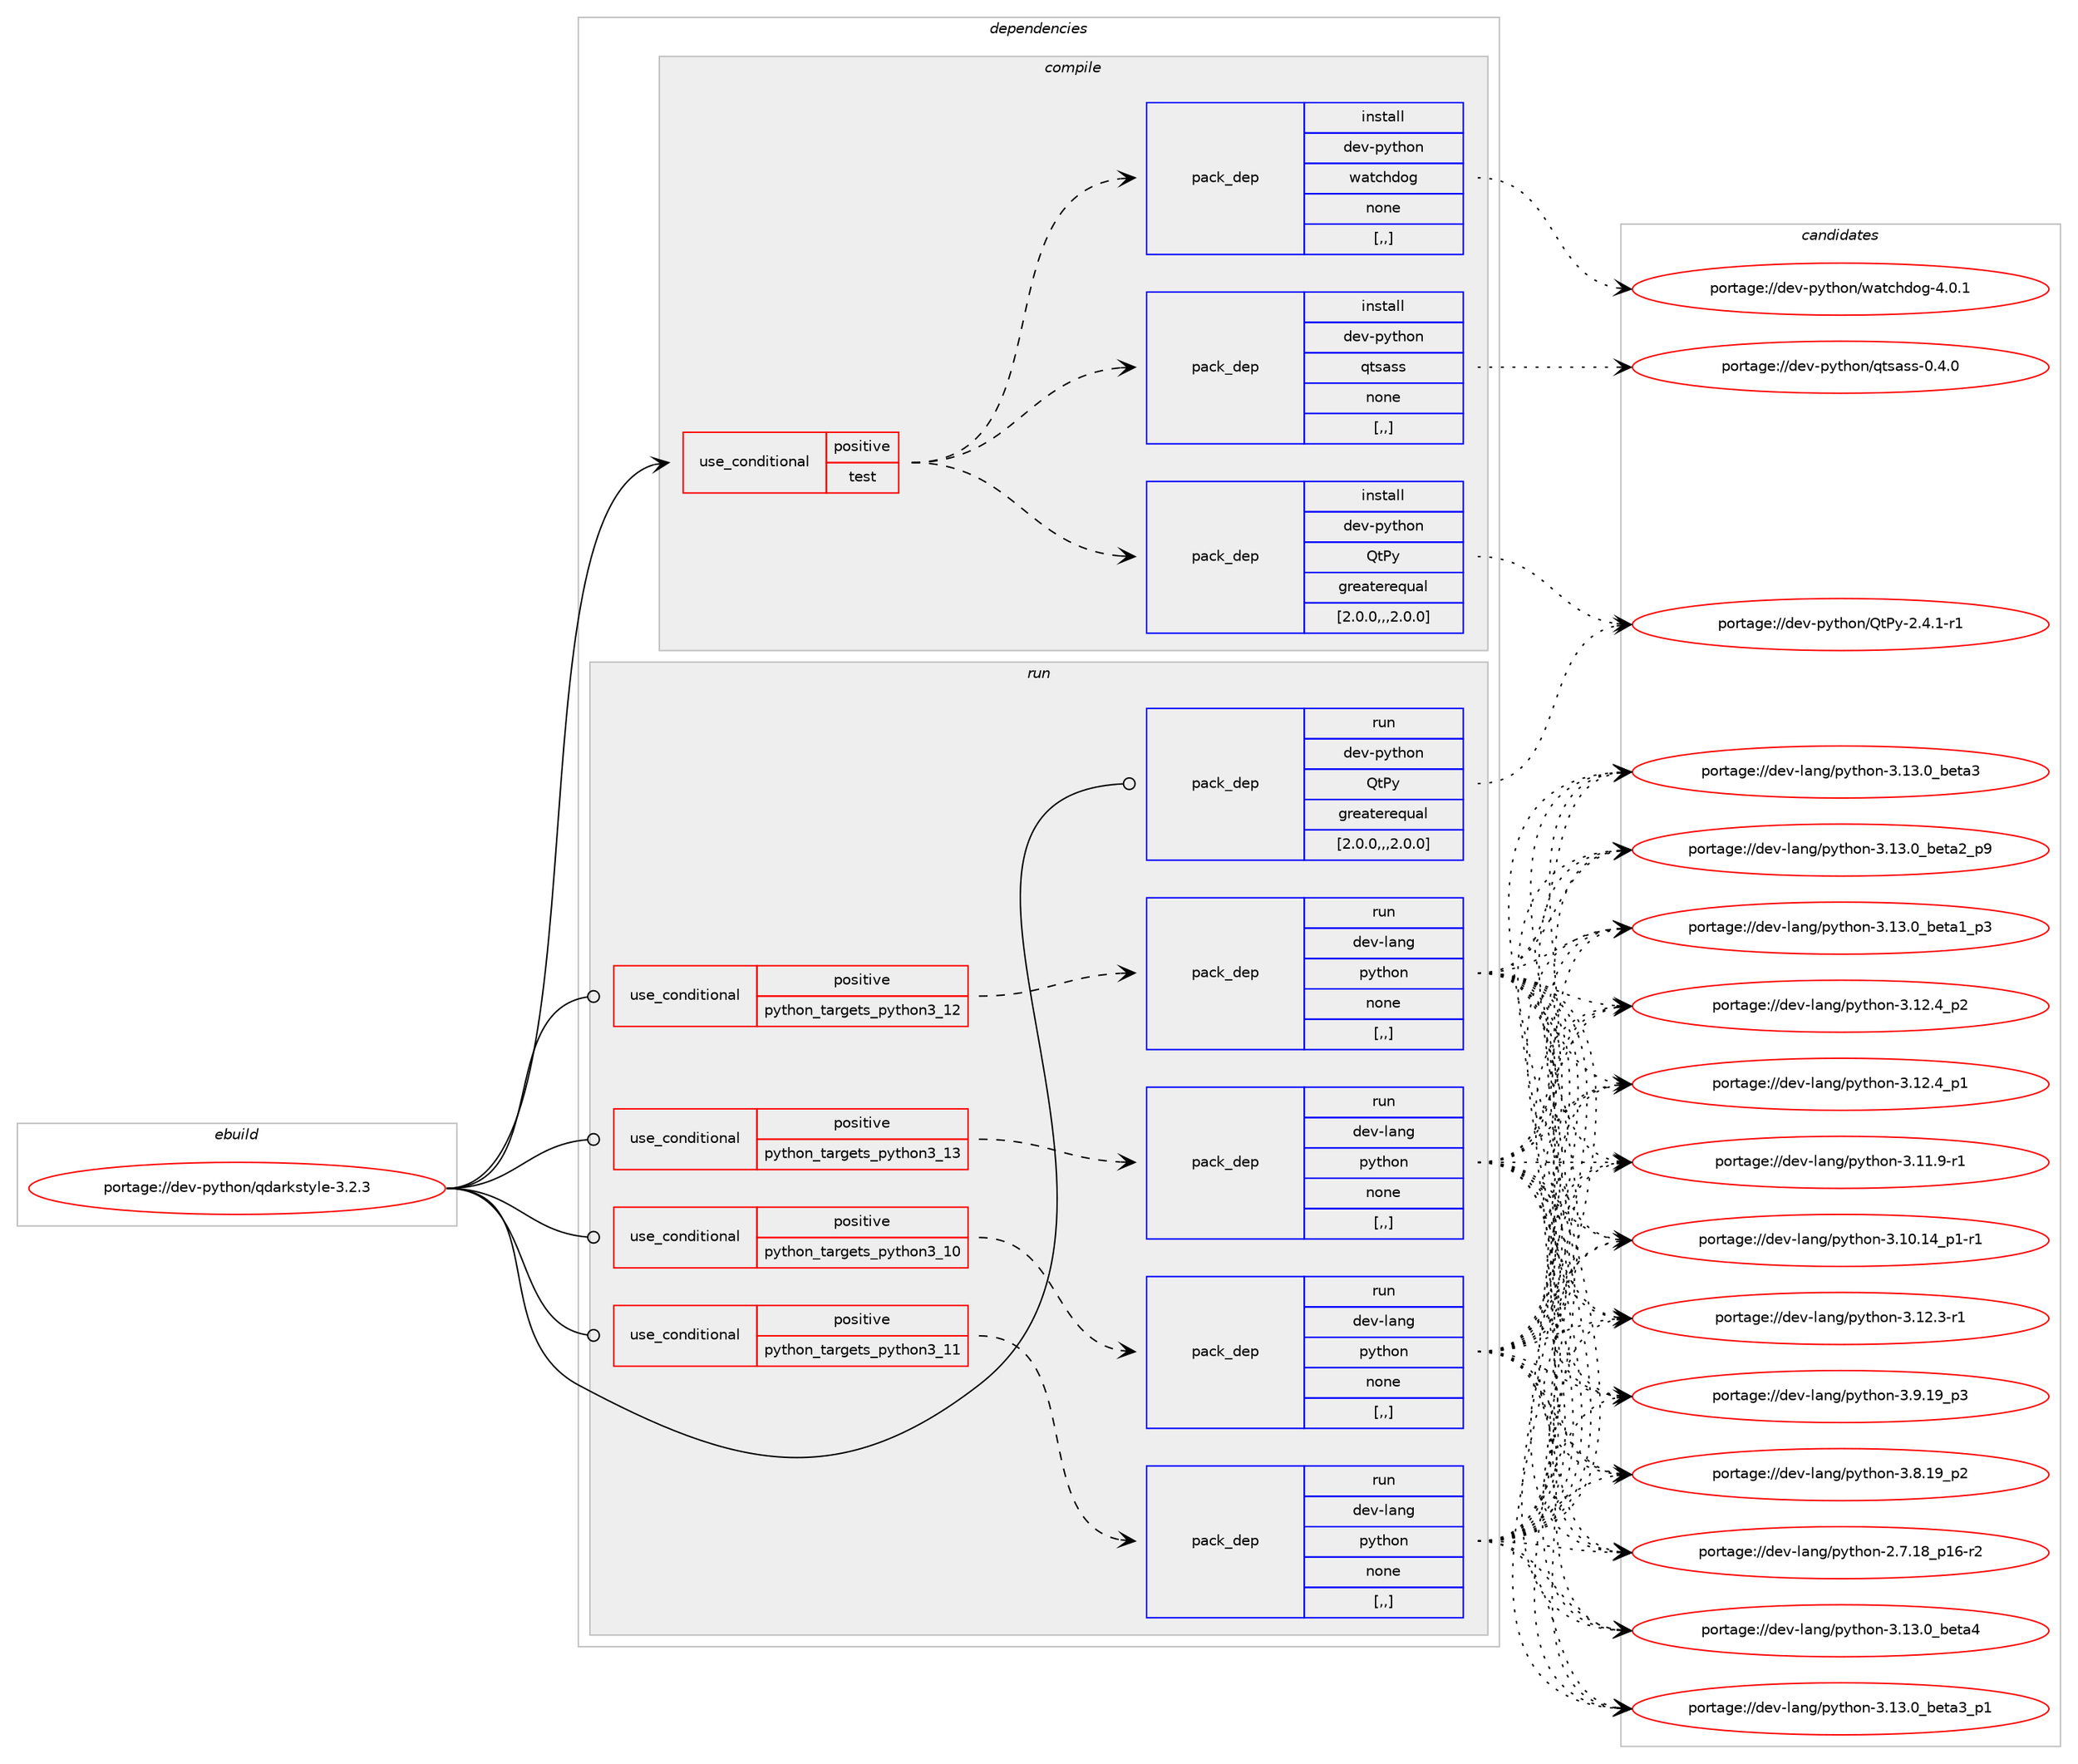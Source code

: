 digraph prolog {

# *************
# Graph options
# *************

newrank=true;
concentrate=true;
compound=true;
graph [rankdir=LR,fontname=Helvetica,fontsize=10,ranksep=1.5];#, ranksep=2.5, nodesep=0.2];
edge  [arrowhead=vee];
node  [fontname=Helvetica,fontsize=10];

# **********
# The ebuild
# **********

subgraph cluster_leftcol {
color=gray;
label=<<i>ebuild</i>>;
id [label="portage://dev-python/qdarkstyle-3.2.3", color=red, width=4, href="../dev-python/qdarkstyle-3.2.3.svg"];
}

# ****************
# The dependencies
# ****************

subgraph cluster_midcol {
color=gray;
label=<<i>dependencies</i>>;
subgraph cluster_compile {
fillcolor="#eeeeee";
style=filled;
label=<<i>compile</i>>;
subgraph cond38788 {
dependency161412 [label=<<TABLE BORDER="0" CELLBORDER="1" CELLSPACING="0" CELLPADDING="4"><TR><TD ROWSPAN="3" CELLPADDING="10">use_conditional</TD></TR><TR><TD>positive</TD></TR><TR><TD>test</TD></TR></TABLE>>, shape=none, color=red];
subgraph pack121352 {
dependency161413 [label=<<TABLE BORDER="0" CELLBORDER="1" CELLSPACING="0" CELLPADDING="4" WIDTH="220"><TR><TD ROWSPAN="6" CELLPADDING="30">pack_dep</TD></TR><TR><TD WIDTH="110">install</TD></TR><TR><TD>dev-python</TD></TR><TR><TD>qtsass</TD></TR><TR><TD>none</TD></TR><TR><TD>[,,]</TD></TR></TABLE>>, shape=none, color=blue];
}
dependency161412:e -> dependency161413:w [weight=20,style="dashed",arrowhead="vee"];
subgraph pack121353 {
dependency161414 [label=<<TABLE BORDER="0" CELLBORDER="1" CELLSPACING="0" CELLPADDING="4" WIDTH="220"><TR><TD ROWSPAN="6" CELLPADDING="30">pack_dep</TD></TR><TR><TD WIDTH="110">install</TD></TR><TR><TD>dev-python</TD></TR><TR><TD>watchdog</TD></TR><TR><TD>none</TD></TR><TR><TD>[,,]</TD></TR></TABLE>>, shape=none, color=blue];
}
dependency161412:e -> dependency161414:w [weight=20,style="dashed",arrowhead="vee"];
subgraph pack121354 {
dependency161415 [label=<<TABLE BORDER="0" CELLBORDER="1" CELLSPACING="0" CELLPADDING="4" WIDTH="220"><TR><TD ROWSPAN="6" CELLPADDING="30">pack_dep</TD></TR><TR><TD WIDTH="110">install</TD></TR><TR><TD>dev-python</TD></TR><TR><TD>QtPy</TD></TR><TR><TD>greaterequal</TD></TR><TR><TD>[2.0.0,,,2.0.0]</TD></TR></TABLE>>, shape=none, color=blue];
}
dependency161412:e -> dependency161415:w [weight=20,style="dashed",arrowhead="vee"];
}
id:e -> dependency161412:w [weight=20,style="solid",arrowhead="vee"];
}
subgraph cluster_compileandrun {
fillcolor="#eeeeee";
style=filled;
label=<<i>compile and run</i>>;
}
subgraph cluster_run {
fillcolor="#eeeeee";
style=filled;
label=<<i>run</i>>;
subgraph cond38789 {
dependency161416 [label=<<TABLE BORDER="0" CELLBORDER="1" CELLSPACING="0" CELLPADDING="4"><TR><TD ROWSPAN="3" CELLPADDING="10">use_conditional</TD></TR><TR><TD>positive</TD></TR><TR><TD>python_targets_python3_10</TD></TR></TABLE>>, shape=none, color=red];
subgraph pack121355 {
dependency161417 [label=<<TABLE BORDER="0" CELLBORDER="1" CELLSPACING="0" CELLPADDING="4" WIDTH="220"><TR><TD ROWSPAN="6" CELLPADDING="30">pack_dep</TD></TR><TR><TD WIDTH="110">run</TD></TR><TR><TD>dev-lang</TD></TR><TR><TD>python</TD></TR><TR><TD>none</TD></TR><TR><TD>[,,]</TD></TR></TABLE>>, shape=none, color=blue];
}
dependency161416:e -> dependency161417:w [weight=20,style="dashed",arrowhead="vee"];
}
id:e -> dependency161416:w [weight=20,style="solid",arrowhead="odot"];
subgraph cond38790 {
dependency161418 [label=<<TABLE BORDER="0" CELLBORDER="1" CELLSPACING="0" CELLPADDING="4"><TR><TD ROWSPAN="3" CELLPADDING="10">use_conditional</TD></TR><TR><TD>positive</TD></TR><TR><TD>python_targets_python3_11</TD></TR></TABLE>>, shape=none, color=red];
subgraph pack121356 {
dependency161419 [label=<<TABLE BORDER="0" CELLBORDER="1" CELLSPACING="0" CELLPADDING="4" WIDTH="220"><TR><TD ROWSPAN="6" CELLPADDING="30">pack_dep</TD></TR><TR><TD WIDTH="110">run</TD></TR><TR><TD>dev-lang</TD></TR><TR><TD>python</TD></TR><TR><TD>none</TD></TR><TR><TD>[,,]</TD></TR></TABLE>>, shape=none, color=blue];
}
dependency161418:e -> dependency161419:w [weight=20,style="dashed",arrowhead="vee"];
}
id:e -> dependency161418:w [weight=20,style="solid",arrowhead="odot"];
subgraph cond38791 {
dependency161420 [label=<<TABLE BORDER="0" CELLBORDER="1" CELLSPACING="0" CELLPADDING="4"><TR><TD ROWSPAN="3" CELLPADDING="10">use_conditional</TD></TR><TR><TD>positive</TD></TR><TR><TD>python_targets_python3_12</TD></TR></TABLE>>, shape=none, color=red];
subgraph pack121357 {
dependency161421 [label=<<TABLE BORDER="0" CELLBORDER="1" CELLSPACING="0" CELLPADDING="4" WIDTH="220"><TR><TD ROWSPAN="6" CELLPADDING="30">pack_dep</TD></TR><TR><TD WIDTH="110">run</TD></TR><TR><TD>dev-lang</TD></TR><TR><TD>python</TD></TR><TR><TD>none</TD></TR><TR><TD>[,,]</TD></TR></TABLE>>, shape=none, color=blue];
}
dependency161420:e -> dependency161421:w [weight=20,style="dashed",arrowhead="vee"];
}
id:e -> dependency161420:w [weight=20,style="solid",arrowhead="odot"];
subgraph cond38792 {
dependency161422 [label=<<TABLE BORDER="0" CELLBORDER="1" CELLSPACING="0" CELLPADDING="4"><TR><TD ROWSPAN="3" CELLPADDING="10">use_conditional</TD></TR><TR><TD>positive</TD></TR><TR><TD>python_targets_python3_13</TD></TR></TABLE>>, shape=none, color=red];
subgraph pack121358 {
dependency161423 [label=<<TABLE BORDER="0" CELLBORDER="1" CELLSPACING="0" CELLPADDING="4" WIDTH="220"><TR><TD ROWSPAN="6" CELLPADDING="30">pack_dep</TD></TR><TR><TD WIDTH="110">run</TD></TR><TR><TD>dev-lang</TD></TR><TR><TD>python</TD></TR><TR><TD>none</TD></TR><TR><TD>[,,]</TD></TR></TABLE>>, shape=none, color=blue];
}
dependency161422:e -> dependency161423:w [weight=20,style="dashed",arrowhead="vee"];
}
id:e -> dependency161422:w [weight=20,style="solid",arrowhead="odot"];
subgraph pack121359 {
dependency161424 [label=<<TABLE BORDER="0" CELLBORDER="1" CELLSPACING="0" CELLPADDING="4" WIDTH="220"><TR><TD ROWSPAN="6" CELLPADDING="30">pack_dep</TD></TR><TR><TD WIDTH="110">run</TD></TR><TR><TD>dev-python</TD></TR><TR><TD>QtPy</TD></TR><TR><TD>greaterequal</TD></TR><TR><TD>[2.0.0,,,2.0.0]</TD></TR></TABLE>>, shape=none, color=blue];
}
id:e -> dependency161424:w [weight=20,style="solid",arrowhead="odot"];
}
}

# **************
# The candidates
# **************

subgraph cluster_choices {
rank=same;
color=gray;
label=<<i>candidates</i>>;

subgraph choice121352 {
color=black;
nodesep=1;
choice100101118451121211161041111104711311611597115115454846524648 [label="portage://dev-python/qtsass-0.4.0", color=red, width=4,href="../dev-python/qtsass-0.4.0.svg"];
dependency161413:e -> choice100101118451121211161041111104711311611597115115454846524648:w [style=dotted,weight="100"];
}
subgraph choice121353 {
color=black;
nodesep=1;
choice10010111845112121116104111110471199711699104100111103455246484649 [label="portage://dev-python/watchdog-4.0.1", color=red, width=4,href="../dev-python/watchdog-4.0.1.svg"];
dependency161414:e -> choice10010111845112121116104111110471199711699104100111103455246484649:w [style=dotted,weight="100"];
}
subgraph choice121354 {
color=black;
nodesep=1;
choice100101118451121211161041111104781116801214550465246494511449 [label="portage://dev-python/QtPy-2.4.1-r1", color=red, width=4,href="../dev-python/QtPy-2.4.1-r1.svg"];
dependency161415:e -> choice100101118451121211161041111104781116801214550465246494511449:w [style=dotted,weight="100"];
}
subgraph choice121355 {
color=black;
nodesep=1;
choice1001011184510897110103471121211161041111104551464951464895981011169752 [label="portage://dev-lang/python-3.13.0_beta4", color=red, width=4,href="../dev-lang/python-3.13.0_beta4.svg"];
choice10010111845108971101034711212111610411111045514649514648959810111697519511249 [label="portage://dev-lang/python-3.13.0_beta3_p1", color=red, width=4,href="../dev-lang/python-3.13.0_beta3_p1.svg"];
choice1001011184510897110103471121211161041111104551464951464895981011169751 [label="portage://dev-lang/python-3.13.0_beta3", color=red, width=4,href="../dev-lang/python-3.13.0_beta3.svg"];
choice10010111845108971101034711212111610411111045514649514648959810111697509511257 [label="portage://dev-lang/python-3.13.0_beta2_p9", color=red, width=4,href="../dev-lang/python-3.13.0_beta2_p9.svg"];
choice10010111845108971101034711212111610411111045514649514648959810111697499511251 [label="portage://dev-lang/python-3.13.0_beta1_p3", color=red, width=4,href="../dev-lang/python-3.13.0_beta1_p3.svg"];
choice100101118451089711010347112121116104111110455146495046529511250 [label="portage://dev-lang/python-3.12.4_p2", color=red, width=4,href="../dev-lang/python-3.12.4_p2.svg"];
choice100101118451089711010347112121116104111110455146495046529511249 [label="portage://dev-lang/python-3.12.4_p1", color=red, width=4,href="../dev-lang/python-3.12.4_p1.svg"];
choice100101118451089711010347112121116104111110455146495046514511449 [label="portage://dev-lang/python-3.12.3-r1", color=red, width=4,href="../dev-lang/python-3.12.3-r1.svg"];
choice100101118451089711010347112121116104111110455146494946574511449 [label="portage://dev-lang/python-3.11.9-r1", color=red, width=4,href="../dev-lang/python-3.11.9-r1.svg"];
choice100101118451089711010347112121116104111110455146494846495295112494511449 [label="portage://dev-lang/python-3.10.14_p1-r1", color=red, width=4,href="../dev-lang/python-3.10.14_p1-r1.svg"];
choice100101118451089711010347112121116104111110455146574649579511251 [label="portage://dev-lang/python-3.9.19_p3", color=red, width=4,href="../dev-lang/python-3.9.19_p3.svg"];
choice100101118451089711010347112121116104111110455146564649579511250 [label="portage://dev-lang/python-3.8.19_p2", color=red, width=4,href="../dev-lang/python-3.8.19_p2.svg"];
choice100101118451089711010347112121116104111110455046554649569511249544511450 [label="portage://dev-lang/python-2.7.18_p16-r2", color=red, width=4,href="../dev-lang/python-2.7.18_p16-r2.svg"];
dependency161417:e -> choice1001011184510897110103471121211161041111104551464951464895981011169752:w [style=dotted,weight="100"];
dependency161417:e -> choice10010111845108971101034711212111610411111045514649514648959810111697519511249:w [style=dotted,weight="100"];
dependency161417:e -> choice1001011184510897110103471121211161041111104551464951464895981011169751:w [style=dotted,weight="100"];
dependency161417:e -> choice10010111845108971101034711212111610411111045514649514648959810111697509511257:w [style=dotted,weight="100"];
dependency161417:e -> choice10010111845108971101034711212111610411111045514649514648959810111697499511251:w [style=dotted,weight="100"];
dependency161417:e -> choice100101118451089711010347112121116104111110455146495046529511250:w [style=dotted,weight="100"];
dependency161417:e -> choice100101118451089711010347112121116104111110455146495046529511249:w [style=dotted,weight="100"];
dependency161417:e -> choice100101118451089711010347112121116104111110455146495046514511449:w [style=dotted,weight="100"];
dependency161417:e -> choice100101118451089711010347112121116104111110455146494946574511449:w [style=dotted,weight="100"];
dependency161417:e -> choice100101118451089711010347112121116104111110455146494846495295112494511449:w [style=dotted,weight="100"];
dependency161417:e -> choice100101118451089711010347112121116104111110455146574649579511251:w [style=dotted,weight="100"];
dependency161417:e -> choice100101118451089711010347112121116104111110455146564649579511250:w [style=dotted,weight="100"];
dependency161417:e -> choice100101118451089711010347112121116104111110455046554649569511249544511450:w [style=dotted,weight="100"];
}
subgraph choice121356 {
color=black;
nodesep=1;
choice1001011184510897110103471121211161041111104551464951464895981011169752 [label="portage://dev-lang/python-3.13.0_beta4", color=red, width=4,href="../dev-lang/python-3.13.0_beta4.svg"];
choice10010111845108971101034711212111610411111045514649514648959810111697519511249 [label="portage://dev-lang/python-3.13.0_beta3_p1", color=red, width=4,href="../dev-lang/python-3.13.0_beta3_p1.svg"];
choice1001011184510897110103471121211161041111104551464951464895981011169751 [label="portage://dev-lang/python-3.13.0_beta3", color=red, width=4,href="../dev-lang/python-3.13.0_beta3.svg"];
choice10010111845108971101034711212111610411111045514649514648959810111697509511257 [label="portage://dev-lang/python-3.13.0_beta2_p9", color=red, width=4,href="../dev-lang/python-3.13.0_beta2_p9.svg"];
choice10010111845108971101034711212111610411111045514649514648959810111697499511251 [label="portage://dev-lang/python-3.13.0_beta1_p3", color=red, width=4,href="../dev-lang/python-3.13.0_beta1_p3.svg"];
choice100101118451089711010347112121116104111110455146495046529511250 [label="portage://dev-lang/python-3.12.4_p2", color=red, width=4,href="../dev-lang/python-3.12.4_p2.svg"];
choice100101118451089711010347112121116104111110455146495046529511249 [label="portage://dev-lang/python-3.12.4_p1", color=red, width=4,href="../dev-lang/python-3.12.4_p1.svg"];
choice100101118451089711010347112121116104111110455146495046514511449 [label="portage://dev-lang/python-3.12.3-r1", color=red, width=4,href="../dev-lang/python-3.12.3-r1.svg"];
choice100101118451089711010347112121116104111110455146494946574511449 [label="portage://dev-lang/python-3.11.9-r1", color=red, width=4,href="../dev-lang/python-3.11.9-r1.svg"];
choice100101118451089711010347112121116104111110455146494846495295112494511449 [label="portage://dev-lang/python-3.10.14_p1-r1", color=red, width=4,href="../dev-lang/python-3.10.14_p1-r1.svg"];
choice100101118451089711010347112121116104111110455146574649579511251 [label="portage://dev-lang/python-3.9.19_p3", color=red, width=4,href="../dev-lang/python-3.9.19_p3.svg"];
choice100101118451089711010347112121116104111110455146564649579511250 [label="portage://dev-lang/python-3.8.19_p2", color=red, width=4,href="../dev-lang/python-3.8.19_p2.svg"];
choice100101118451089711010347112121116104111110455046554649569511249544511450 [label="portage://dev-lang/python-2.7.18_p16-r2", color=red, width=4,href="../dev-lang/python-2.7.18_p16-r2.svg"];
dependency161419:e -> choice1001011184510897110103471121211161041111104551464951464895981011169752:w [style=dotted,weight="100"];
dependency161419:e -> choice10010111845108971101034711212111610411111045514649514648959810111697519511249:w [style=dotted,weight="100"];
dependency161419:e -> choice1001011184510897110103471121211161041111104551464951464895981011169751:w [style=dotted,weight="100"];
dependency161419:e -> choice10010111845108971101034711212111610411111045514649514648959810111697509511257:w [style=dotted,weight="100"];
dependency161419:e -> choice10010111845108971101034711212111610411111045514649514648959810111697499511251:w [style=dotted,weight="100"];
dependency161419:e -> choice100101118451089711010347112121116104111110455146495046529511250:w [style=dotted,weight="100"];
dependency161419:e -> choice100101118451089711010347112121116104111110455146495046529511249:w [style=dotted,weight="100"];
dependency161419:e -> choice100101118451089711010347112121116104111110455146495046514511449:w [style=dotted,weight="100"];
dependency161419:e -> choice100101118451089711010347112121116104111110455146494946574511449:w [style=dotted,weight="100"];
dependency161419:e -> choice100101118451089711010347112121116104111110455146494846495295112494511449:w [style=dotted,weight="100"];
dependency161419:e -> choice100101118451089711010347112121116104111110455146574649579511251:w [style=dotted,weight="100"];
dependency161419:e -> choice100101118451089711010347112121116104111110455146564649579511250:w [style=dotted,weight="100"];
dependency161419:e -> choice100101118451089711010347112121116104111110455046554649569511249544511450:w [style=dotted,weight="100"];
}
subgraph choice121357 {
color=black;
nodesep=1;
choice1001011184510897110103471121211161041111104551464951464895981011169752 [label="portage://dev-lang/python-3.13.0_beta4", color=red, width=4,href="../dev-lang/python-3.13.0_beta4.svg"];
choice10010111845108971101034711212111610411111045514649514648959810111697519511249 [label="portage://dev-lang/python-3.13.0_beta3_p1", color=red, width=4,href="../dev-lang/python-3.13.0_beta3_p1.svg"];
choice1001011184510897110103471121211161041111104551464951464895981011169751 [label="portage://dev-lang/python-3.13.0_beta3", color=red, width=4,href="../dev-lang/python-3.13.0_beta3.svg"];
choice10010111845108971101034711212111610411111045514649514648959810111697509511257 [label="portage://dev-lang/python-3.13.0_beta2_p9", color=red, width=4,href="../dev-lang/python-3.13.0_beta2_p9.svg"];
choice10010111845108971101034711212111610411111045514649514648959810111697499511251 [label="portage://dev-lang/python-3.13.0_beta1_p3", color=red, width=4,href="../dev-lang/python-3.13.0_beta1_p3.svg"];
choice100101118451089711010347112121116104111110455146495046529511250 [label="portage://dev-lang/python-3.12.4_p2", color=red, width=4,href="../dev-lang/python-3.12.4_p2.svg"];
choice100101118451089711010347112121116104111110455146495046529511249 [label="portage://dev-lang/python-3.12.4_p1", color=red, width=4,href="../dev-lang/python-3.12.4_p1.svg"];
choice100101118451089711010347112121116104111110455146495046514511449 [label="portage://dev-lang/python-3.12.3-r1", color=red, width=4,href="../dev-lang/python-3.12.3-r1.svg"];
choice100101118451089711010347112121116104111110455146494946574511449 [label="portage://dev-lang/python-3.11.9-r1", color=red, width=4,href="../dev-lang/python-3.11.9-r1.svg"];
choice100101118451089711010347112121116104111110455146494846495295112494511449 [label="portage://dev-lang/python-3.10.14_p1-r1", color=red, width=4,href="../dev-lang/python-3.10.14_p1-r1.svg"];
choice100101118451089711010347112121116104111110455146574649579511251 [label="portage://dev-lang/python-3.9.19_p3", color=red, width=4,href="../dev-lang/python-3.9.19_p3.svg"];
choice100101118451089711010347112121116104111110455146564649579511250 [label="portage://dev-lang/python-3.8.19_p2", color=red, width=4,href="../dev-lang/python-3.8.19_p2.svg"];
choice100101118451089711010347112121116104111110455046554649569511249544511450 [label="portage://dev-lang/python-2.7.18_p16-r2", color=red, width=4,href="../dev-lang/python-2.7.18_p16-r2.svg"];
dependency161421:e -> choice1001011184510897110103471121211161041111104551464951464895981011169752:w [style=dotted,weight="100"];
dependency161421:e -> choice10010111845108971101034711212111610411111045514649514648959810111697519511249:w [style=dotted,weight="100"];
dependency161421:e -> choice1001011184510897110103471121211161041111104551464951464895981011169751:w [style=dotted,weight="100"];
dependency161421:e -> choice10010111845108971101034711212111610411111045514649514648959810111697509511257:w [style=dotted,weight="100"];
dependency161421:e -> choice10010111845108971101034711212111610411111045514649514648959810111697499511251:w [style=dotted,weight="100"];
dependency161421:e -> choice100101118451089711010347112121116104111110455146495046529511250:w [style=dotted,weight="100"];
dependency161421:e -> choice100101118451089711010347112121116104111110455146495046529511249:w [style=dotted,weight="100"];
dependency161421:e -> choice100101118451089711010347112121116104111110455146495046514511449:w [style=dotted,weight="100"];
dependency161421:e -> choice100101118451089711010347112121116104111110455146494946574511449:w [style=dotted,weight="100"];
dependency161421:e -> choice100101118451089711010347112121116104111110455146494846495295112494511449:w [style=dotted,weight="100"];
dependency161421:e -> choice100101118451089711010347112121116104111110455146574649579511251:w [style=dotted,weight="100"];
dependency161421:e -> choice100101118451089711010347112121116104111110455146564649579511250:w [style=dotted,weight="100"];
dependency161421:e -> choice100101118451089711010347112121116104111110455046554649569511249544511450:w [style=dotted,weight="100"];
}
subgraph choice121358 {
color=black;
nodesep=1;
choice1001011184510897110103471121211161041111104551464951464895981011169752 [label="portage://dev-lang/python-3.13.0_beta4", color=red, width=4,href="../dev-lang/python-3.13.0_beta4.svg"];
choice10010111845108971101034711212111610411111045514649514648959810111697519511249 [label="portage://dev-lang/python-3.13.0_beta3_p1", color=red, width=4,href="../dev-lang/python-3.13.0_beta3_p1.svg"];
choice1001011184510897110103471121211161041111104551464951464895981011169751 [label="portage://dev-lang/python-3.13.0_beta3", color=red, width=4,href="../dev-lang/python-3.13.0_beta3.svg"];
choice10010111845108971101034711212111610411111045514649514648959810111697509511257 [label="portage://dev-lang/python-3.13.0_beta2_p9", color=red, width=4,href="../dev-lang/python-3.13.0_beta2_p9.svg"];
choice10010111845108971101034711212111610411111045514649514648959810111697499511251 [label="portage://dev-lang/python-3.13.0_beta1_p3", color=red, width=4,href="../dev-lang/python-3.13.0_beta1_p3.svg"];
choice100101118451089711010347112121116104111110455146495046529511250 [label="portage://dev-lang/python-3.12.4_p2", color=red, width=4,href="../dev-lang/python-3.12.4_p2.svg"];
choice100101118451089711010347112121116104111110455146495046529511249 [label="portage://dev-lang/python-3.12.4_p1", color=red, width=4,href="../dev-lang/python-3.12.4_p1.svg"];
choice100101118451089711010347112121116104111110455146495046514511449 [label="portage://dev-lang/python-3.12.3-r1", color=red, width=4,href="../dev-lang/python-3.12.3-r1.svg"];
choice100101118451089711010347112121116104111110455146494946574511449 [label="portage://dev-lang/python-3.11.9-r1", color=red, width=4,href="../dev-lang/python-3.11.9-r1.svg"];
choice100101118451089711010347112121116104111110455146494846495295112494511449 [label="portage://dev-lang/python-3.10.14_p1-r1", color=red, width=4,href="../dev-lang/python-3.10.14_p1-r1.svg"];
choice100101118451089711010347112121116104111110455146574649579511251 [label="portage://dev-lang/python-3.9.19_p3", color=red, width=4,href="../dev-lang/python-3.9.19_p3.svg"];
choice100101118451089711010347112121116104111110455146564649579511250 [label="portage://dev-lang/python-3.8.19_p2", color=red, width=4,href="../dev-lang/python-3.8.19_p2.svg"];
choice100101118451089711010347112121116104111110455046554649569511249544511450 [label="portage://dev-lang/python-2.7.18_p16-r2", color=red, width=4,href="../dev-lang/python-2.7.18_p16-r2.svg"];
dependency161423:e -> choice1001011184510897110103471121211161041111104551464951464895981011169752:w [style=dotted,weight="100"];
dependency161423:e -> choice10010111845108971101034711212111610411111045514649514648959810111697519511249:w [style=dotted,weight="100"];
dependency161423:e -> choice1001011184510897110103471121211161041111104551464951464895981011169751:w [style=dotted,weight="100"];
dependency161423:e -> choice10010111845108971101034711212111610411111045514649514648959810111697509511257:w [style=dotted,weight="100"];
dependency161423:e -> choice10010111845108971101034711212111610411111045514649514648959810111697499511251:w [style=dotted,weight="100"];
dependency161423:e -> choice100101118451089711010347112121116104111110455146495046529511250:w [style=dotted,weight="100"];
dependency161423:e -> choice100101118451089711010347112121116104111110455146495046529511249:w [style=dotted,weight="100"];
dependency161423:e -> choice100101118451089711010347112121116104111110455146495046514511449:w [style=dotted,weight="100"];
dependency161423:e -> choice100101118451089711010347112121116104111110455146494946574511449:w [style=dotted,weight="100"];
dependency161423:e -> choice100101118451089711010347112121116104111110455146494846495295112494511449:w [style=dotted,weight="100"];
dependency161423:e -> choice100101118451089711010347112121116104111110455146574649579511251:w [style=dotted,weight="100"];
dependency161423:e -> choice100101118451089711010347112121116104111110455146564649579511250:w [style=dotted,weight="100"];
dependency161423:e -> choice100101118451089711010347112121116104111110455046554649569511249544511450:w [style=dotted,weight="100"];
}
subgraph choice121359 {
color=black;
nodesep=1;
choice100101118451121211161041111104781116801214550465246494511449 [label="portage://dev-python/QtPy-2.4.1-r1", color=red, width=4,href="../dev-python/QtPy-2.4.1-r1.svg"];
dependency161424:e -> choice100101118451121211161041111104781116801214550465246494511449:w [style=dotted,weight="100"];
}
}

}
